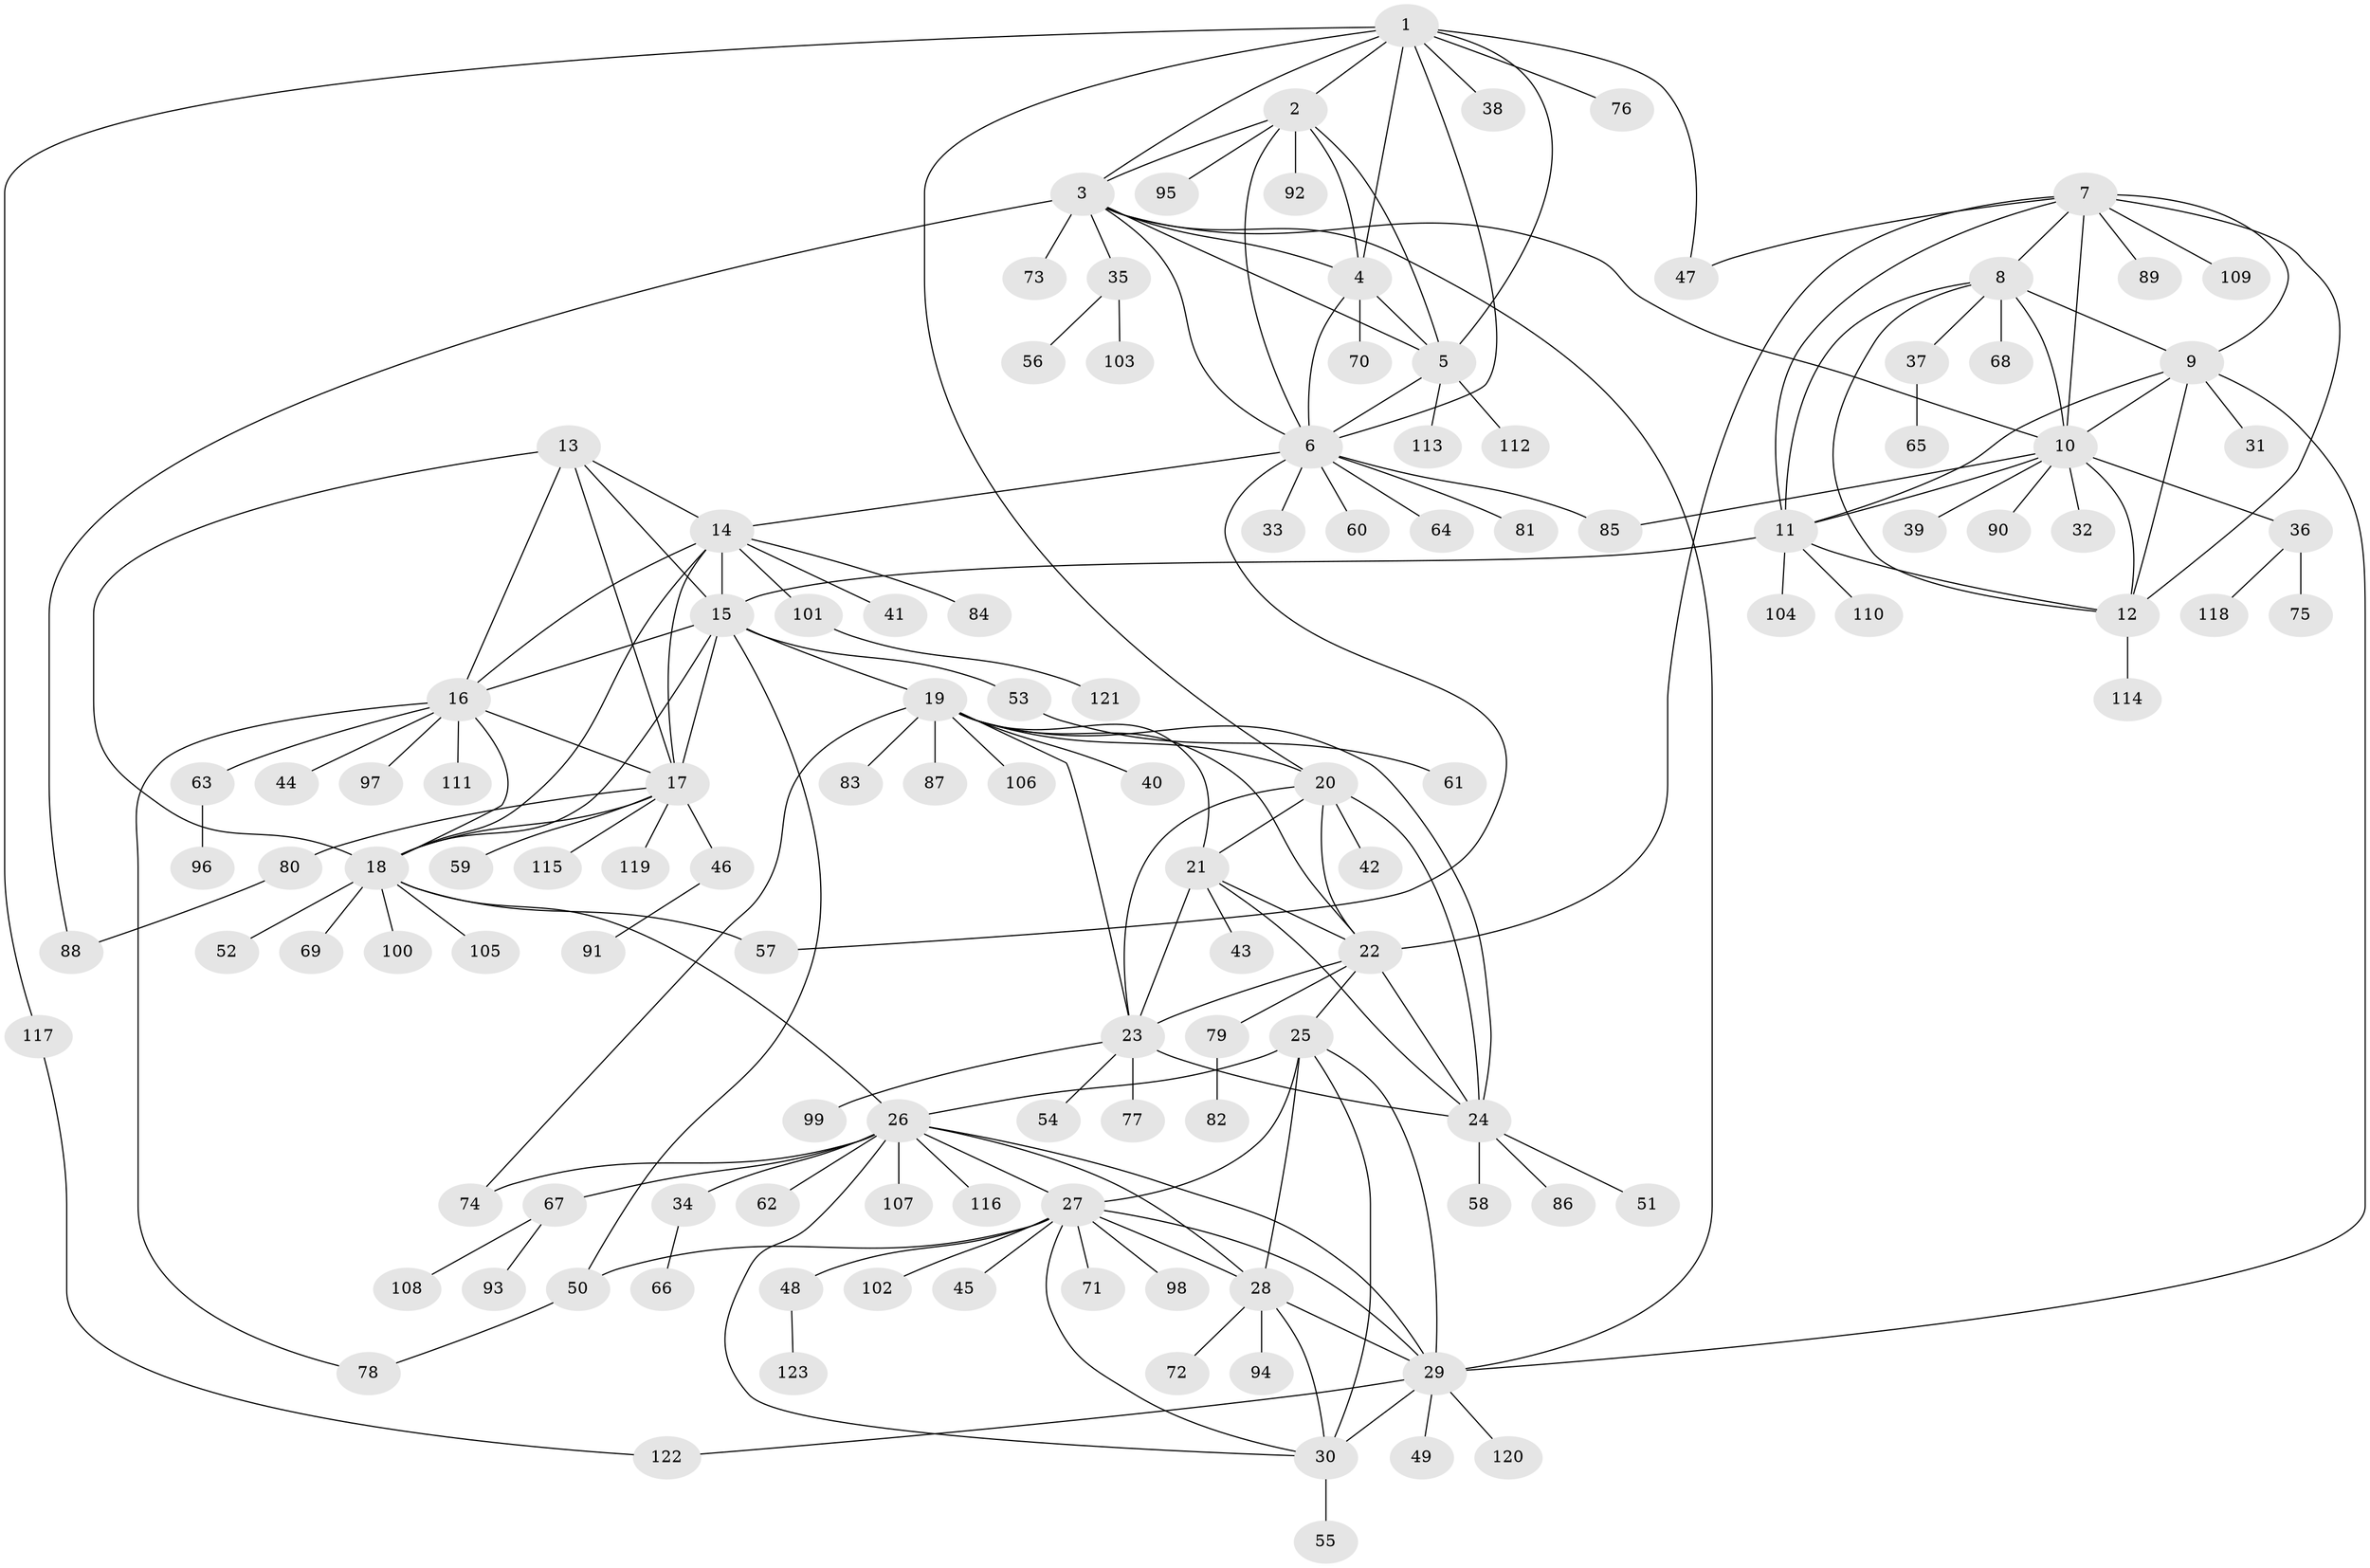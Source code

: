 // coarse degree distribution, {12: 0.030612244897959183, 6: 0.04081632653061224, 10: 0.030612244897959183, 9: 0.04081632653061224, 5: 0.030612244897959183, 4: 0.01020408163265306, 17: 0.01020408163265306, 8: 0.02040816326530612, 7: 0.01020408163265306, 1: 0.6530612244897959, 2: 0.11224489795918367, 3: 0.01020408163265306}
// Generated by graph-tools (version 1.1) at 2025/24/03/03/25 07:24:09]
// undirected, 123 vertices, 186 edges
graph export_dot {
graph [start="1"]
  node [color=gray90,style=filled];
  1;
  2;
  3;
  4;
  5;
  6;
  7;
  8;
  9;
  10;
  11;
  12;
  13;
  14;
  15;
  16;
  17;
  18;
  19;
  20;
  21;
  22;
  23;
  24;
  25;
  26;
  27;
  28;
  29;
  30;
  31;
  32;
  33;
  34;
  35;
  36;
  37;
  38;
  39;
  40;
  41;
  42;
  43;
  44;
  45;
  46;
  47;
  48;
  49;
  50;
  51;
  52;
  53;
  54;
  55;
  56;
  57;
  58;
  59;
  60;
  61;
  62;
  63;
  64;
  65;
  66;
  67;
  68;
  69;
  70;
  71;
  72;
  73;
  74;
  75;
  76;
  77;
  78;
  79;
  80;
  81;
  82;
  83;
  84;
  85;
  86;
  87;
  88;
  89;
  90;
  91;
  92;
  93;
  94;
  95;
  96;
  97;
  98;
  99;
  100;
  101;
  102;
  103;
  104;
  105;
  106;
  107;
  108;
  109;
  110;
  111;
  112;
  113;
  114;
  115;
  116;
  117;
  118;
  119;
  120;
  121;
  122;
  123;
  1 -- 2;
  1 -- 3;
  1 -- 4;
  1 -- 5;
  1 -- 6;
  1 -- 20;
  1 -- 38;
  1 -- 47;
  1 -- 76;
  1 -- 117;
  2 -- 3;
  2 -- 4;
  2 -- 5;
  2 -- 6;
  2 -- 92;
  2 -- 95;
  3 -- 4;
  3 -- 5;
  3 -- 6;
  3 -- 10;
  3 -- 29;
  3 -- 35;
  3 -- 73;
  3 -- 88;
  4 -- 5;
  4 -- 6;
  4 -- 70;
  5 -- 6;
  5 -- 112;
  5 -- 113;
  6 -- 14;
  6 -- 33;
  6 -- 57;
  6 -- 60;
  6 -- 64;
  6 -- 81;
  6 -- 85;
  7 -- 8;
  7 -- 9;
  7 -- 10;
  7 -- 11;
  7 -- 12;
  7 -- 22;
  7 -- 47;
  7 -- 89;
  7 -- 109;
  8 -- 9;
  8 -- 10;
  8 -- 11;
  8 -- 12;
  8 -- 37;
  8 -- 68;
  9 -- 10;
  9 -- 11;
  9 -- 12;
  9 -- 29;
  9 -- 31;
  10 -- 11;
  10 -- 12;
  10 -- 32;
  10 -- 36;
  10 -- 39;
  10 -- 85;
  10 -- 90;
  11 -- 12;
  11 -- 15;
  11 -- 104;
  11 -- 110;
  12 -- 114;
  13 -- 14;
  13 -- 15;
  13 -- 16;
  13 -- 17;
  13 -- 18;
  14 -- 15;
  14 -- 16;
  14 -- 17;
  14 -- 18;
  14 -- 41;
  14 -- 84;
  14 -- 101;
  15 -- 16;
  15 -- 17;
  15 -- 18;
  15 -- 19;
  15 -- 50;
  15 -- 53;
  16 -- 17;
  16 -- 18;
  16 -- 44;
  16 -- 63;
  16 -- 78;
  16 -- 97;
  16 -- 111;
  17 -- 18;
  17 -- 46;
  17 -- 59;
  17 -- 80;
  17 -- 115;
  17 -- 119;
  18 -- 26;
  18 -- 52;
  18 -- 57;
  18 -- 69;
  18 -- 100;
  18 -- 105;
  19 -- 20;
  19 -- 21;
  19 -- 22;
  19 -- 23;
  19 -- 24;
  19 -- 40;
  19 -- 74;
  19 -- 83;
  19 -- 87;
  19 -- 106;
  20 -- 21;
  20 -- 22;
  20 -- 23;
  20 -- 24;
  20 -- 42;
  21 -- 22;
  21 -- 23;
  21 -- 24;
  21 -- 43;
  22 -- 23;
  22 -- 24;
  22 -- 25;
  22 -- 79;
  23 -- 24;
  23 -- 54;
  23 -- 77;
  23 -- 99;
  24 -- 51;
  24 -- 58;
  24 -- 86;
  25 -- 26;
  25 -- 27;
  25 -- 28;
  25 -- 29;
  25 -- 30;
  26 -- 27;
  26 -- 28;
  26 -- 29;
  26 -- 30;
  26 -- 34;
  26 -- 62;
  26 -- 67;
  26 -- 74;
  26 -- 107;
  26 -- 116;
  27 -- 28;
  27 -- 29;
  27 -- 30;
  27 -- 45;
  27 -- 48;
  27 -- 50;
  27 -- 71;
  27 -- 98;
  27 -- 102;
  28 -- 29;
  28 -- 30;
  28 -- 72;
  28 -- 94;
  29 -- 30;
  29 -- 49;
  29 -- 120;
  29 -- 122;
  30 -- 55;
  34 -- 66;
  35 -- 56;
  35 -- 103;
  36 -- 75;
  36 -- 118;
  37 -- 65;
  46 -- 91;
  48 -- 123;
  50 -- 78;
  53 -- 61;
  63 -- 96;
  67 -- 93;
  67 -- 108;
  79 -- 82;
  80 -- 88;
  101 -- 121;
  117 -- 122;
}
